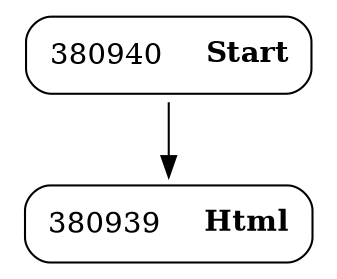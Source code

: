 digraph ast {
node [shape=none];
380940 [label=<<TABLE border='1' cellspacing='0' cellpadding='10' style='rounded' ><TR><TD border='0'>380940</TD><TD border='0'><B>Start</B></TD></TR></TABLE>>];
380940 -> 380939 [weight=2];
380939 [label=<<TABLE border='1' cellspacing='0' cellpadding='10' style='rounded' ><TR><TD border='0'>380939</TD><TD border='0'><B>Html</B></TD></TR></TABLE>>];
}
